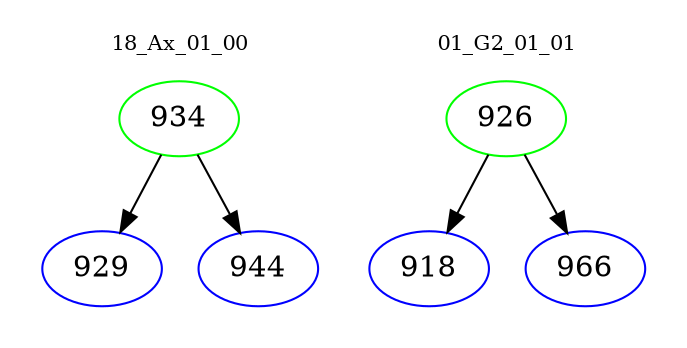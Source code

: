 digraph{
subgraph cluster_0 {
color = white
label = "18_Ax_01_00";
fontsize=10;
T0_934 [label="934", color="green"]
T0_934 -> T0_929 [color="black"]
T0_929 [label="929", color="blue"]
T0_934 -> T0_944 [color="black"]
T0_944 [label="944", color="blue"]
}
subgraph cluster_1 {
color = white
label = "01_G2_01_01";
fontsize=10;
T1_926 [label="926", color="green"]
T1_926 -> T1_918 [color="black"]
T1_918 [label="918", color="blue"]
T1_926 -> T1_966 [color="black"]
T1_966 [label="966", color="blue"]
}
}
